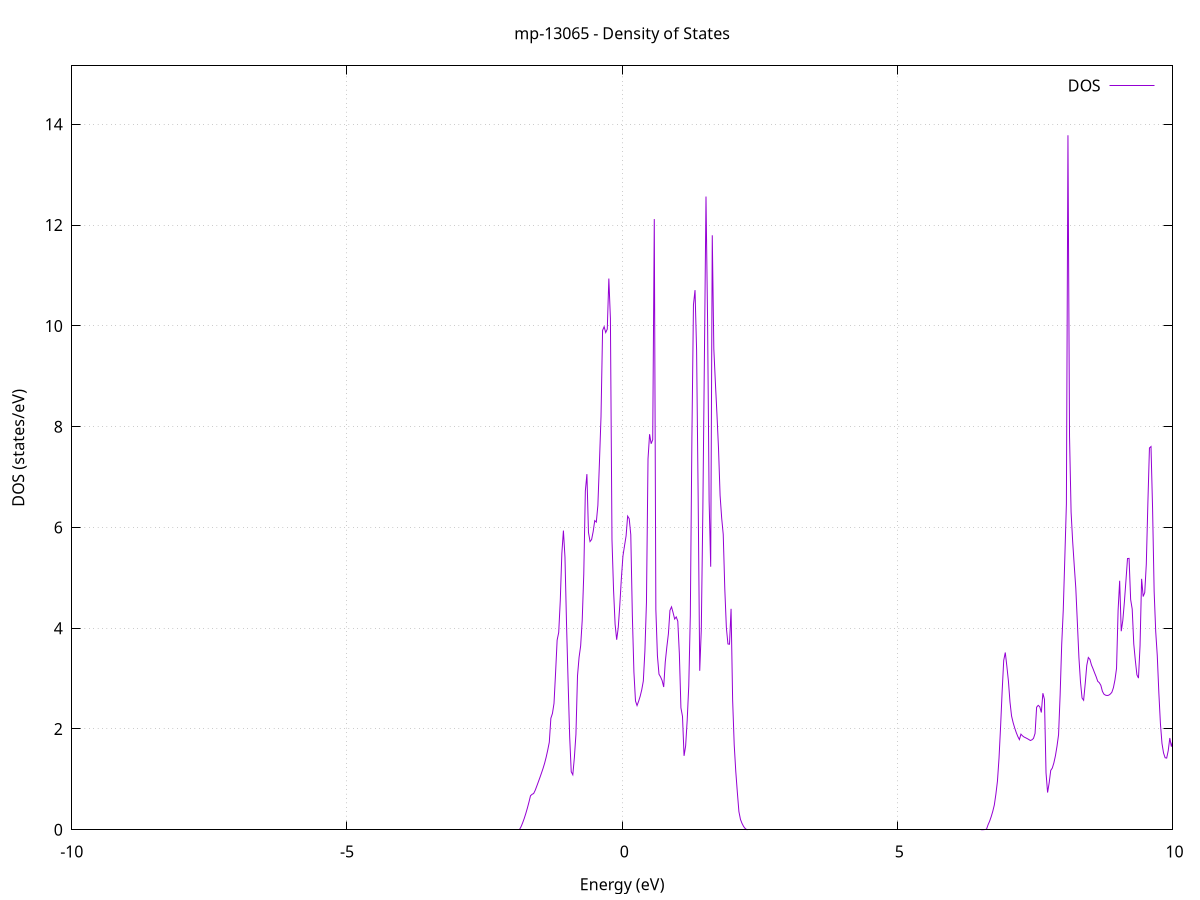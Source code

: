 set title 'mp-13065 - Density of States'
set xlabel 'Energy (eV)'
set ylabel 'DOS (states/eV)'
set grid
set xrange [-10:10]
set yrange [0:15.160]
set xzeroaxis lt -1
set terminal png size 800,600
set output 'mp-13065_dos_gnuplot.png'
plot '-' using 1:2 with lines title 'DOS'
-22.478000 0.000000
-22.449600 0.000000
-22.421100 0.000000
-22.392600 0.000000
-22.364200 0.000000
-22.335700 0.000000
-22.307200 0.000000
-22.278700 0.000000
-22.250300 0.000000
-22.221800 0.000000
-22.193300 0.000000
-22.164900 0.000000
-22.136400 0.000000
-22.107900 0.000000
-22.079400 0.000000
-22.051000 0.000000
-22.022500 0.000000
-21.994000 0.000000
-21.965600 0.000000
-21.937100 0.000000
-21.908600 0.000000
-21.880100 0.000000
-21.851700 0.000000
-21.823200 0.000000
-21.794700 0.000000
-21.766300 0.000000
-21.737800 0.000000
-21.709300 0.000000
-21.680800 0.000000
-21.652400 0.000000
-21.623900 0.000000
-21.595400 0.000000
-21.566900 0.000000
-21.538500 0.000000
-21.510000 0.000000
-21.481500 0.000000
-21.453100 0.000000
-21.424600 0.000000
-21.396100 0.000000
-21.367600 0.000000
-21.339200 0.000000
-21.310700 0.000000
-21.282200 0.000000
-21.253800 0.000000
-21.225300 0.000000
-21.196800 0.000000
-21.168300 0.000000
-21.139900 0.000000
-21.111400 0.000000
-21.082900 0.000000
-21.054500 0.000000
-21.026000 0.000000
-20.997500 0.000000
-20.969000 0.000000
-20.940600 0.000000
-20.912100 0.000000
-20.883600 0.000000
-20.855200 0.000000
-20.826700 0.000000
-20.798200 0.000000
-20.769700 0.000000
-20.741300 0.000000
-20.712800 0.000000
-20.684300 0.000000
-20.655900 0.000000
-20.627400 0.000000
-20.598900 0.000000
-20.570400 0.000000
-20.542000 0.000000
-20.513500 0.000000
-20.485000 0.000000
-20.456600 0.000000
-20.428100 0.000000
-20.399600 0.000000
-20.371100 0.000000
-20.342700 0.000000
-20.314200 0.000000
-20.285700 0.000000
-20.257300 0.000000
-20.228800 0.000000
-20.200300 0.000000
-20.171800 0.000000
-20.143400 0.000000
-20.114900 0.000000
-20.086400 0.000000
-20.057900 0.000000
-20.029500 0.000000
-20.001000 0.000000
-19.972500 0.000000
-19.944100 0.000000
-19.915600 0.000000
-19.887100 0.076700
-19.858600 1.357900
-19.830200 3.251600
-19.801700 5.046700
-19.773200 9.384500
-19.744800 8.443900
-19.716300 13.003800
-19.687800 17.713800
-19.659300 20.458400
-19.630900 21.166600
-19.602400 7.049700
-19.573900 5.485500
-19.545500 4.462800
-19.517000 4.366200
-19.488500 2.361000
-19.460000 1.940500
-19.431600 1.820100
-19.403100 1.753800
-19.374600 1.688100
-19.346200 1.629100
-19.317700 1.574100
-19.289200 1.511900
-19.260700 1.426300
-19.232300 1.332400
-19.203800 4.042200
-19.175300 7.085100
-19.146900 9.823300
-19.118400 9.847100
-19.089900 9.120000
-19.061400 7.529200
-19.033000 15.327100
-19.004500 19.263100
-18.976000 17.836500
-18.947600 17.184100
-18.919100 27.493400
-18.890600 31.889800
-18.862100 39.386900
-18.833700 29.338200
-18.805200 23.966800
-18.776700 14.296600
-18.748300 9.713300
-18.719800 3.642100
-18.691300 0.000000
-18.662800 0.000000
-18.634400 0.000000
-18.605900 0.000000
-18.577400 0.000000
-18.548900 0.000000
-18.520500 0.000000
-18.492000 0.000000
-18.463500 0.000000
-18.435100 0.000000
-18.406600 0.000000
-18.378100 0.000000
-18.349600 0.000000
-18.321200 0.000000
-18.292700 0.000000
-18.264200 0.000000
-18.235800 0.000000
-18.207300 0.000000
-18.178800 0.000000
-18.150300 0.000000
-18.121900 0.000000
-18.093400 0.000000
-18.064900 0.000000
-18.036500 0.000000
-18.008000 0.000000
-17.979500 0.000000
-17.951000 0.000000
-17.922600 0.000000
-17.894100 0.000000
-17.865600 0.000000
-17.837200 0.000000
-17.808700 0.000000
-17.780200 0.000000
-17.751700 0.000000
-17.723300 0.000000
-17.694800 0.000000
-17.666300 0.000000
-17.637900 0.000000
-17.609400 0.000000
-17.580900 0.000000
-17.552400 0.000000
-17.524000 0.000000
-17.495500 0.000000
-17.467000 0.000000
-17.438600 0.000000
-17.410100 0.000000
-17.381600 0.000000
-17.353100 0.000000
-17.324700 0.000000
-17.296200 0.000000
-17.267700 0.000000
-17.239300 0.000000
-17.210800 0.000000
-17.182300 0.000000
-17.153800 0.000000
-17.125400 0.000000
-17.096900 0.000000
-17.068400 0.000000
-17.040000 0.000000
-17.011500 0.000000
-16.983000 0.000000
-16.954500 0.000000
-16.926100 0.000000
-16.897600 0.000000
-16.869100 0.000000
-16.840600 0.000000
-16.812200 0.000000
-16.783700 0.000000
-16.755200 0.000000
-16.726800 0.000000
-16.698300 0.000000
-16.669800 0.000000
-16.641300 0.000000
-16.612900 0.000000
-16.584400 0.000000
-16.555900 0.000000
-16.527500 0.000000
-16.499000 0.000000
-16.470500 0.000000
-16.442000 0.000000
-16.413600 0.000000
-16.385100 0.000000
-16.356600 0.000000
-16.328200 0.000000
-16.299700 0.000000
-16.271200 0.000000
-16.242700 0.000000
-16.214300 0.000000
-16.185800 0.000000
-16.157300 0.000000
-16.128900 0.000000
-16.100400 0.000000
-16.071900 0.000000
-16.043400 0.000000
-16.015000 0.000000
-15.986500 0.000000
-15.958000 0.000000
-15.929600 0.000000
-15.901100 0.000000
-15.872600 0.000000
-15.844100 0.000000
-15.815700 0.000000
-15.787200 0.000000
-15.758700 0.000000
-15.730300 0.000000
-15.701800 0.000000
-15.673300 0.000000
-15.644800 0.000000
-15.616400 0.000000
-15.587900 0.000000
-15.559400 0.000000
-15.531000 0.000000
-15.502500 0.000000
-15.474000 0.000000
-15.445500 0.000000
-15.417100 0.000000
-15.388600 0.000000
-15.360100 0.000000
-15.331600 0.000000
-15.303200 0.000000
-15.274700 0.000000
-15.246200 0.000000
-15.217800 0.000000
-15.189300 0.000000
-15.160800 0.000000
-15.132300 0.000000
-15.103900 0.000000
-15.075400 0.000000
-15.046900 0.000000
-15.018500 0.000000
-14.990000 0.000000
-14.961500 0.000000
-14.933000 0.000000
-14.904600 0.000000
-14.876100 0.000000
-14.847600 0.000000
-14.819200 0.000000
-14.790700 0.000000
-14.762200 0.000000
-14.733700 0.000000
-14.705300 0.000000
-14.676800 0.000000
-14.648300 0.000000
-14.619900 0.000000
-14.591400 0.000000
-14.562900 0.000000
-14.534400 0.000000
-14.506000 0.000000
-14.477500 0.000000
-14.449000 0.000000
-14.420600 0.000000
-14.392100 0.000000
-14.363600 0.000000
-14.335100 0.000000
-14.306700 0.004100
-14.278200 0.017100
-14.249700 0.038800
-14.221300 0.069400
-14.192800 0.108500
-14.164300 0.154400
-14.135800 0.207000
-14.107400 0.266300
-14.078900 0.312300
-14.050400 0.339500
-14.022000 0.363700
-13.993500 0.384900
-13.965000 0.435000
-13.936500 0.496900
-13.908100 0.553600
-13.879600 0.605300
-13.851100 0.651800
-13.822700 0.693300
-13.794200 0.729700
-13.765700 0.727200
-13.737200 1.027700
-13.708800 1.361300
-13.680300 1.700500
-13.651800 2.046400
-13.623300 1.835400
-13.594900 1.978100
-13.566400 2.160100
-13.537900 2.420900
-13.509500 3.307600
-13.481000 4.610800
-13.452500 5.480600
-13.424000 6.206500
-13.395600 6.693100
-13.367100 6.785900
-13.338600 6.796600
-13.310200 6.633900
-13.281700 5.886500
-13.253200 5.485300
-13.224700 5.148700
-13.196300 4.873900
-13.167800 5.323600
-13.139300 6.638700
-13.110900 6.595400
-13.082400 4.852500
-13.053900 5.890700
-13.025400 7.769100
-12.997000 7.897600
-12.968500 7.976700
-12.940000 8.763500
-12.911600 6.046900
-12.883100 6.549600
-12.854600 7.407200
-12.826100 7.203900
-12.797700 5.878900
-12.769200 5.196900
-12.740700 4.666900
-12.712300 4.149800
-12.683800 3.418900
-12.655300 2.926900
-12.626800 1.825400
-12.598400 0.902000
-12.569900 0.339300
-12.541400 0.000000
-12.513000 0.000000
-12.484500 0.000000
-12.456000 0.000000
-12.427500 0.000000
-12.399100 0.000000
-12.370600 0.000000
-12.342100 0.000000
-12.313700 0.000000
-12.285200 0.000000
-12.256700 0.000000
-12.228200 0.000000
-12.199800 0.000000
-12.171300 0.000000
-12.142800 0.000000
-12.114300 0.000000
-12.085900 0.000000
-12.057400 0.000000
-12.028900 0.000000
-12.000500 0.000000
-11.972000 0.000000
-11.943500 0.000000
-11.915000 0.000000
-11.886600 0.000000
-11.858100 0.000000
-11.829600 0.000000
-11.801200 0.000000
-11.772700 0.000000
-11.744200 0.000000
-11.715700 0.000000
-11.687300 0.000000
-11.658800 0.000000
-11.630300 0.000000
-11.601900 0.000000
-11.573400 0.000000
-11.544900 0.000000
-11.516400 0.000000
-11.488000 0.000000
-11.459500 0.000000
-11.431000 0.000000
-11.402600 0.000000
-11.374100 0.000000
-11.345600 0.000000
-11.317100 0.000000
-11.288700 0.000000
-11.260200 0.000000
-11.231700 0.000000
-11.203300 0.000000
-11.174800 0.000000
-11.146300 0.000000
-11.117800 0.000000
-11.089400 0.000000
-11.060900 0.000000
-11.032400 0.000000
-11.004000 0.000000
-10.975500 0.000000
-10.947000 0.000000
-10.918500 0.000000
-10.890100 0.000000
-10.861600 0.000000
-10.833100 0.000000
-10.804700 0.000000
-10.776200 0.000000
-10.747700 0.000000
-10.719200 0.000000
-10.690800 0.000000
-10.662300 0.000000
-10.633800 0.000000
-10.605300 0.000000
-10.576900 0.000000
-10.548400 0.000000
-10.519900 0.000000
-10.491500 0.000000
-10.463000 0.000000
-10.434500 0.000000
-10.406000 0.000000
-10.377600 0.000000
-10.349100 0.000000
-10.320600 0.000000
-10.292200 0.000000
-10.263700 0.000000
-10.235200 0.000000
-10.206700 0.000000
-10.178300 0.000000
-10.149800 0.000000
-10.121300 0.000000
-10.092900 0.000000
-10.064400 0.000000
-10.035900 0.000000
-10.007400 0.000000
-9.979000 0.000000
-9.950500 0.000000
-9.922000 0.000000
-9.893600 0.000000
-9.865100 0.000000
-9.836600 0.000000
-9.808100 0.000000
-9.779700 0.000000
-9.751200 0.000000
-9.722700 0.000000
-9.694300 0.000000
-9.665800 0.000000
-9.637300 0.000000
-9.608800 0.000000
-9.580400 0.000000
-9.551900 0.000000
-9.523400 0.000000
-9.495000 0.000000
-9.466500 0.000000
-9.438000 0.000000
-9.409500 0.000000
-9.381100 0.000000
-9.352600 0.000000
-9.324100 0.000000
-9.295700 0.000000
-9.267200 0.000000
-9.238700 0.000000
-9.210200 0.000000
-9.181800 0.000000
-9.153300 0.000000
-9.124800 0.000000
-9.096400 0.000000
-9.067900 0.000000
-9.039400 0.000000
-9.010900 0.000000
-8.982500 0.000000
-8.954000 0.000000
-8.925500 0.000000
-8.897000 0.000000
-8.868600 0.000000
-8.840100 0.000000
-8.811600 0.000000
-8.783200 0.000000
-8.754700 0.000000
-8.726200 0.000000
-8.697700 0.000000
-8.669300 0.000000
-8.640800 0.000000
-8.612300 0.000000
-8.583900 0.000000
-8.555400 0.000000
-8.526900 0.000000
-8.498400 0.000000
-8.470000 0.000000
-8.441500 0.000000
-8.413000 0.000000
-8.384600 0.000000
-8.356100 0.000000
-8.327600 0.000000
-8.299100 0.000000
-8.270700 0.000000
-8.242200 0.000000
-8.213700 0.000000
-8.185300 0.000000
-8.156800 0.000000
-8.128300 0.000000
-8.099800 0.000000
-8.071400 0.000000
-8.042900 0.000000
-8.014400 0.000000
-7.986000 0.000000
-7.957500 0.000000
-7.929000 0.000000
-7.900500 0.000000
-7.872100 0.000000
-7.843600 0.000000
-7.815100 0.000000
-7.786700 0.000000
-7.758200 0.000000
-7.729700 0.000000
-7.701200 0.000000
-7.672800 0.000000
-7.644300 0.000000
-7.615800 0.000000
-7.587400 0.000000
-7.558900 0.000000
-7.530400 0.000000
-7.501900 0.000000
-7.473500 0.000000
-7.445000 0.000000
-7.416500 0.000000
-7.388000 0.000000
-7.359600 0.000000
-7.331100 0.000000
-7.302600 0.000000
-7.274200 0.000000
-7.245700 0.000000
-7.217200 0.000000
-7.188700 0.000000
-7.160300 0.000000
-7.131800 0.000000
-7.103300 0.000000
-7.074900 0.000000
-7.046400 0.000000
-7.017900 0.000000
-6.989400 0.000000
-6.961000 0.000000
-6.932500 0.000000
-6.904000 0.000000
-6.875600 0.000000
-6.847100 0.000000
-6.818600 0.000000
-6.790100 0.000000
-6.761700 0.000000
-6.733200 0.000000
-6.704700 0.000000
-6.676300 0.000000
-6.647800 0.000000
-6.619300 0.000000
-6.590800 0.000000
-6.562400 0.000000
-6.533900 0.000000
-6.505400 0.000000
-6.477000 0.000000
-6.448500 0.000000
-6.420000 0.000000
-6.391500 0.000000
-6.363100 0.000000
-6.334600 0.000000
-6.306100 0.000000
-6.277700 0.000000
-6.249200 0.000000
-6.220700 0.000000
-6.192200 0.000000
-6.163800 0.000000
-6.135300 0.000000
-6.106800 0.000000
-6.078400 0.000000
-6.049900 0.000000
-6.021400 0.000000
-5.992900 0.000000
-5.964500 0.000000
-5.936000 0.000000
-5.907500 0.000000
-5.879000 0.000000
-5.850600 0.000000
-5.822100 0.000000
-5.793600 0.000000
-5.765200 0.000000
-5.736700 0.000000
-5.708200 0.000000
-5.679700 0.000000
-5.651300 0.000000
-5.622800 0.000000
-5.594300 0.000000
-5.565900 0.000000
-5.537400 0.000000
-5.508900 0.000000
-5.480400 0.000000
-5.452000 0.000000
-5.423500 0.000000
-5.395000 0.000000
-5.366600 0.000000
-5.338100 0.000000
-5.309600 0.000000
-5.281100 0.000000
-5.252700 0.000000
-5.224200 0.000000
-5.195700 0.000000
-5.167300 0.000000
-5.138800 0.000000
-5.110300 0.000000
-5.081800 0.000000
-5.053400 0.000000
-5.024900 0.000000
-4.996400 0.000000
-4.968000 0.000000
-4.939500 0.000000
-4.911000 0.000000
-4.882500 0.000000
-4.854100 0.000000
-4.825600 0.000000
-4.797100 0.000000
-4.768700 0.000000
-4.740200 0.000000
-4.711700 0.000000
-4.683200 0.000000
-4.654800 0.000000
-4.626300 0.000000
-4.597800 0.000000
-4.569400 0.000000
-4.540900 0.000000
-4.512400 0.000000
-4.483900 0.000000
-4.455500 0.000000
-4.427000 0.000000
-4.398500 0.000000
-4.370100 0.000000
-4.341600 0.000000
-4.313100 0.000000
-4.284600 0.000000
-4.256200 0.000000
-4.227700 0.000000
-4.199200 0.000000
-4.170700 0.000000
-4.142300 0.000000
-4.113800 0.000000
-4.085300 0.000000
-4.056900 0.000000
-4.028400 0.000000
-3.999900 0.000000
-3.971400 0.000000
-3.943000 0.000000
-3.914500 0.000000
-3.886000 0.000000
-3.857600 0.000000
-3.829100 0.000000
-3.800600 0.000000
-3.772100 0.000000
-3.743700 0.000000
-3.715200 0.000000
-3.686700 0.000000
-3.658300 0.000000
-3.629800 0.000000
-3.601300 0.000000
-3.572800 0.000000
-3.544400 0.000000
-3.515900 0.000000
-3.487400 0.000000
-3.459000 0.000000
-3.430500 0.000000
-3.402000 0.000000
-3.373500 0.000000
-3.345100 0.000000
-3.316600 0.000000
-3.288100 0.000000
-3.259700 0.000000
-3.231200 0.000000
-3.202700 0.000000
-3.174200 0.000000
-3.145800 0.000000
-3.117300 0.000000
-3.088800 0.000000
-3.060400 0.000000
-3.031900 0.000000
-3.003400 0.000000
-2.974900 0.000000
-2.946500 0.000000
-2.918000 0.000000
-2.889500 0.000000
-2.861100 0.000000
-2.832600 0.000000
-2.804100 0.000000
-2.775600 0.000000
-2.747200 0.000000
-2.718700 0.000000
-2.690200 0.000000
-2.661700 0.000000
-2.633300 0.000000
-2.604800 0.000000
-2.576300 0.000000
-2.547900 0.000000
-2.519400 0.000000
-2.490900 0.000000
-2.462400 0.000000
-2.434000 0.000000
-2.405500 0.000000
-2.377000 0.000000
-2.348600 0.000000
-2.320100 0.000000
-2.291600 0.000000
-2.263100 0.000000
-2.234700 0.000000
-2.206200 0.000000
-2.177700 0.000000
-2.149300 0.000000
-2.120800 0.000000
-2.092300 0.000000
-2.063800 0.000000
-2.035400 0.000000
-2.006900 0.000000
-1.978400 0.000000
-1.950000 0.000000
-1.921500 0.000000
-1.893000 0.000000
-1.864500 0.000000
-1.836100 0.062900
-1.807600 0.138800
-1.779100 0.225200
-1.750700 0.322000
-1.722200 0.429300
-1.693700 0.547000
-1.665200 0.675200
-1.636800 0.703600
-1.608300 0.719000
-1.579800 0.783300
-1.551400 0.865500
-1.522900 0.949800
-1.494400 1.036300
-1.465900 1.125300
-1.437500 1.217000
-1.409000 1.319600
-1.380500 1.441000
-1.352100 1.581100
-1.323600 1.738600
-1.295100 2.213000
-1.266600 2.307700
-1.238200 2.507500
-1.209700 3.112200
-1.181200 3.764900
-1.152700 3.915400
-1.124300 4.544400
-1.095800 5.480500
-1.067300 5.938100
-1.038900 5.410800
-1.010400 4.079000
-0.981900 2.933700
-0.953400 1.845600
-0.925000 1.151600
-0.896500 1.091600
-0.868000 1.432400
-0.839600 1.894000
-0.811100 3.055100
-0.782600 3.422400
-0.754100 3.648600
-0.725700 4.152000
-0.697200 5.073100
-0.668700 6.722800
-0.640300 7.058100
-0.611800 5.903000
-0.583300 5.719700
-0.554800 5.760100
-0.526400 5.918400
-0.497900 6.135500
-0.469400 6.106500
-0.441000 6.438200
-0.412500 7.293400
-0.384000 8.199200
-0.355500 9.910800
-0.327100 9.983400
-0.298600 9.868100
-0.270100 9.936300
-0.241700 10.939200
-0.213200 10.146400
-0.184700 5.757100
-0.156200 4.761500
-0.127800 4.075200
-0.099300 3.771400
-0.070800 4.011100
-0.042400 4.461000
-0.013900 4.991200
0.014600 5.434100
0.043100 5.635300
0.071500 5.831100
0.100000 6.224200
0.128500 6.173100
0.156900 5.855800
0.185400 4.253500
0.213900 3.129200
0.242400 2.556300
0.270800 2.465200
0.299300 2.550300
0.327800 2.650300
0.356200 2.778700
0.384700 2.952600
0.413200 3.544000
0.441700 4.509500
0.470100 7.360000
0.498600 7.850100
0.527100 7.661200
0.555600 7.742400
0.584000 12.120200
0.612500 4.373100
0.641000 3.452500
0.669400 3.088000
0.697900 3.033700
0.726400 2.962100
0.754900 2.833300
0.783300 3.326500
0.811800 3.625900
0.840300 3.887200
0.868700 4.354200
0.897200 4.423800
0.925700 4.308200
0.954200 4.182400
0.982600 4.224000
1.011100 4.140100
1.039600 3.491800
1.068000 2.419800
1.096500 2.251100
1.125000 1.467400
1.153500 1.662300
1.181900 2.174900
1.210400 2.854000
1.238900 4.253100
1.267300 7.771200
1.295800 10.418700
1.324300 10.709700
1.352800 9.520000
1.381200 6.599200
1.409700 3.155300
1.438200 3.972400
1.466600 6.361600
1.495100 9.419700
1.523600 12.566700
1.552100 10.127200
1.580500 6.522200
1.609000 5.220300
1.637500 11.797800
1.665900 9.543300
1.694400 8.866900
1.722900 8.240200
1.751400 7.556200
1.779800 6.633800
1.808300 6.188000
1.836800 5.861500
1.865200 4.777500
1.893700 4.012900
1.922200 3.687800
1.950700 3.682600
1.979100 4.384700
2.007600 2.574000
2.036100 1.689100
2.064600 1.158400
2.093000 0.745300
2.121500 0.361200
2.150000 0.205200
2.178400 0.125700
2.206900 0.065600
2.235400 0.024900
2.263900 0.003500
2.292300 0.000000
2.320800 0.000000
2.349300 0.000000
2.377700 0.000000
2.406200 0.000000
2.434700 0.000000
2.463200 0.000000
2.491600 0.000000
2.520100 0.000000
2.548600 0.000000
2.577000 0.000000
2.605500 0.000000
2.634000 0.000000
2.662500 0.000000
2.690900 0.000000
2.719400 0.000000
2.747900 0.000000
2.776300 0.000000
2.804800 0.000000
2.833300 0.000000
2.861800 0.000000
2.890200 0.000000
2.918700 0.000000
2.947200 0.000000
2.975600 0.000000
3.004100 0.000000
3.032600 0.000000
3.061100 0.000000
3.089500 0.000000
3.118000 0.000000
3.146500 0.000000
3.174900 0.000000
3.203400 0.000000
3.231900 0.000000
3.260400 0.000000
3.288800 0.000000
3.317300 0.000000
3.345800 0.000000
3.374200 0.000000
3.402700 0.000000
3.431200 0.000000
3.459700 0.000000
3.488100 0.000000
3.516600 0.000000
3.545100 0.000000
3.573500 0.000000
3.602000 0.000000
3.630500 0.000000
3.659000 0.000000
3.687400 0.000000
3.715900 0.000000
3.744400 0.000000
3.772900 0.000000
3.801300 0.000000
3.829800 0.000000
3.858300 0.000000
3.886700 0.000000
3.915200 0.000000
3.943700 0.000000
3.972200 0.000000
4.000600 0.000000
4.029100 0.000000
4.057600 0.000000
4.086000 0.000000
4.114500 0.000000
4.143000 0.000000
4.171500 0.000000
4.199900 0.000000
4.228400 0.000000
4.256900 0.000000
4.285300 0.000000
4.313800 0.000000
4.342300 0.000000
4.370800 0.000000
4.399200 0.000000
4.427700 0.000000
4.456200 0.000000
4.484600 0.000000
4.513100 0.000000
4.541600 0.000000
4.570100 0.000000
4.598500 0.000000
4.627000 0.000000
4.655500 0.000000
4.683900 0.000000
4.712400 0.000000
4.740900 0.000000
4.769400 0.000000
4.797800 0.000000
4.826300 0.000000
4.854800 0.000000
4.883200 0.000000
4.911700 0.000000
4.940200 0.000000
4.968700 0.000000
4.997100 0.000000
5.025600 0.000000
5.054100 0.000000
5.082500 0.000000
5.111000 0.000000
5.139500 0.000000
5.168000 0.000000
5.196400 0.000000
5.224900 0.000000
5.253400 0.000000
5.281900 0.000000
5.310300 0.000000
5.338800 0.000000
5.367300 0.000000
5.395700 0.000000
5.424200 0.000000
5.452700 0.000000
5.481200 0.000000
5.509600 0.000000
5.538100 0.000000
5.566600 0.000000
5.595000 0.000000
5.623500 0.000000
5.652000 0.000000
5.680500 0.000000
5.708900 0.000000
5.737400 0.000000
5.765900 0.000000
5.794300 0.000000
5.822800 0.000000
5.851300 0.000000
5.879800 0.000000
5.908200 0.000000
5.936700 0.000000
5.965200 0.000000
5.993600 0.000000
6.022100 0.000000
6.050600 0.000000
6.079100 0.000000
6.107500 0.000000
6.136000 0.000000
6.164500 0.000000
6.192900 0.000000
6.221400 0.000000
6.249900 0.000000
6.278400 0.000000
6.306800 0.000000
6.335300 0.000000
6.363800 0.000000
6.392200 0.000000
6.420700 0.000000
6.449200 0.000000
6.477700 0.000000
6.506100 0.000000
6.534600 0.000100
6.563100 0.001700
6.591500 0.004900
6.620000 0.009800
6.648500 0.098400
6.677000 0.170100
6.705400 0.258600
6.733900 0.364200
6.762400 0.491600
6.790900 0.705500
6.819300 0.965400
6.847800 1.421900
6.876300 2.042600
6.904700 2.748600
6.933200 3.361400
6.961700 3.518000
6.990200 3.245800
7.018600 2.951400
7.047100 2.537400
7.075600 2.258300
7.104000 2.127300
7.132500 2.021500
7.161000 1.929400
7.189500 1.851100
7.217900 1.789800
7.246400 1.897800
7.274900 1.864000
7.303300 1.840800
7.331800 1.825500
7.360300 1.809400
7.388800 1.791500
7.417200 1.771700
7.445700 1.785100
7.474200 1.813100
7.502600 1.912200
7.531100 2.432200
7.559600 2.469300
7.588100 2.442300
7.616500 2.327600
7.645000 2.710100
7.673500 2.588800
7.701900 1.130400
7.730400 0.739000
7.758900 0.930600
7.787400 1.178300
7.815800 1.224300
7.844300 1.326400
7.872800 1.468600
7.901200 1.656400
7.929700 1.886300
7.958200 2.673700
7.986700 3.673300
8.015100 4.358300
8.043600 5.400100
8.072100 6.467600
8.100500 13.782200
8.129000 7.811300
8.157500 6.302900
8.186000 5.721600
8.214400 5.248400
8.242900 4.796700
8.271400 4.110800
8.299800 3.415500
8.328300 2.929900
8.356800 2.614100
8.385300 2.570300
8.413700 2.895900
8.442200 3.262200
8.470700 3.419000
8.499200 3.381700
8.527600 3.270600
8.556100 3.195200
8.584600 3.114100
8.613000 3.036600
8.641500 2.946400
8.670000 2.919100
8.698500 2.865000
8.726900 2.746000
8.755400 2.690200
8.783900 2.670800
8.812300 2.664500
8.840800 2.670400
8.869300 2.692600
8.897800 2.727800
8.926200 2.818800
8.954700 2.975300
8.983200 3.203100
9.011600 4.357400
9.040100 4.942400
9.068600 3.940400
9.097100 4.153400
9.125500 4.514900
9.154000 4.940200
9.182500 5.383200
9.210900 5.385900
9.239400 4.570500
9.267900 4.379700
9.296400 3.686400
9.324800 3.360100
9.353300 3.075500
9.381800 3.009900
9.410200 3.649300
9.438700 4.980500
9.467200 4.628700
9.495700 4.707700
9.524100 5.273200
9.552600 6.480600
9.581100 7.577300
9.609500 7.605200
9.638000 6.379400
9.666500 4.730300
9.695000 3.933200
9.723400 3.456600
9.751900 2.718600
9.780400 2.109500
9.808800 1.715400
9.837300 1.524600
9.865800 1.429300
9.894300 1.422800
9.922700 1.571600
9.951200 1.821100
9.979700 1.650300
10.008200 1.786200
10.036600 1.715400
10.065100 1.459100
10.093600 1.506900
10.122000 1.732600
10.150500 2.080300
10.179000 2.612300
10.207500 3.251800
10.235900 3.593600
10.264400 3.921000
10.292900 4.154700
10.321300 3.649000
10.349800 3.255200
10.378300 2.927400
10.406800 2.649300
10.435200 2.422600
10.463700 2.269600
10.492200 2.165400
10.520600 2.056900
10.549100 1.993800
10.577600 2.411400
10.606100 2.286800
10.634500 2.201200
10.663000 2.110400
10.691500 2.444000
10.719900 2.875000
10.748400 3.749400
10.776900 4.943500
10.805400 6.260400
10.833800 7.378000
10.862300 7.197600
10.890800 6.536800
10.919200 5.996600
10.947700 5.084600
10.976200 4.802000
11.004700 4.427000
11.033100 2.689400
11.061600 1.431900
11.090100 0.877700
11.118500 0.110300
11.147000 0.040700
11.175500 0.005400
11.204000 0.000000
11.232400 0.026400
11.260900 0.229100
11.289400 0.588200
11.317800 1.092500
11.346300 2.057700
11.374800 3.887500
11.403300 3.716500
11.431700 5.285700
11.460200 7.163500
11.488700 8.129100
11.517200 7.632500
11.545600 5.209600
11.574100 4.196000
11.602600 4.065900
11.631000 4.728700
11.659500 5.692600
11.688000 6.807600
11.716500 6.809400
11.744900 6.128400
11.773400 5.811300
11.801900 5.436400
11.830300 4.723300
11.858800 4.661300
11.887300 4.750800
11.915800 5.672500
11.944200 5.754400
11.972700 4.723000
12.001200 3.873900
12.029600 3.186400
12.058100 2.798000
12.086600 2.442300
12.115100 2.233200
12.143500 1.704400
12.172000 1.872100
12.200500 2.212700
12.228900 2.692400
12.257400 3.331900
12.285900 4.982200
12.314400 5.752300
12.342800 7.619100
12.371300 6.632600
12.399800 6.485100
12.428200 7.120700
12.456700 6.839600
12.485200 6.793400
12.513700 2.398100
12.542100 1.648700
12.570600 1.092200
12.599100 0.714500
12.627500 0.444400
12.656000 0.232100
12.684500 0.107100
12.713000 0.084700
12.741400 0.146600
12.769900 0.273100
12.798400 0.608700
12.826800 1.206000
12.855300 1.865100
12.883800 2.551500
12.912300 2.747400
12.940700 3.023900
12.969200 3.420100
12.997700 4.272300
13.026100 3.959400
13.054600 3.557000
13.083100 3.081900
13.111600 2.780500
13.140000 2.596400
13.168500 2.414800
13.197000 2.249000
13.225500 2.131600
13.253900 2.105700
13.282400 2.739200
13.310900 3.074500
13.339300 2.608800
13.367800 2.318900
13.396300 2.180000
13.424800 2.080300
13.453200 1.977600
13.481700 1.870100
13.510200 1.581100
13.538600 1.529300
13.567100 1.508200
13.595600 1.487100
13.624100 1.467200
13.652500 1.451100
13.681000 1.445100
13.709500 1.462800
13.737900 1.502700
13.766400 1.563700
13.794900 1.568400
13.823400 1.527000
13.851800 1.443500
13.880300 1.372000
13.908800 1.313700
13.937200 1.268600
13.965700 1.236500
13.994200 1.217400
14.022700 1.210800
14.051100 1.209800
14.079600 1.207700
14.108100 1.206800
14.136500 1.200800
14.165000 1.194600
14.193500 1.188200
14.222000 1.181800
14.250400 1.142300
14.278900 1.132300
14.307400 1.122800
14.335800 1.114600
14.364300 1.108900
14.392800 1.105800
14.421300 1.105300
14.449700 1.104400
14.478200 1.092000
14.506700 1.085700
14.535100 1.088300
14.563600 1.094200
14.592100 1.100500
14.620600 1.107200
14.649000 1.115700
14.677500 1.125900
14.706000 1.034400
14.734500 1.055900
14.762900 1.081000
14.791400 1.152100
14.819900 1.282000
14.848300 1.470700
14.876800 1.713200
14.905300 2.023200
14.933800 2.090200
14.962200 2.237900
14.990700 2.348200
15.019200 2.641300
15.047600 3.019400
15.076100 4.546700
15.104600 3.073600
15.133100 2.933000
15.161500 2.931700
15.190000 2.909000
15.218500 2.827400
15.246900 2.704800
15.275400 2.579700
15.303900 2.453300
15.332400 2.327200
15.360800 2.234000
15.389300 2.161400
15.417800 2.120400
15.446200 2.192200
15.474700 2.201900
15.503200 2.259000
15.531700 2.357700
15.560100 2.491400
15.588600 3.097300
15.617100 2.518400
15.645500 2.269200
15.674000 1.742400
15.702500 1.677100
15.731000 1.643200
15.759400 1.655700
15.787900 1.601600
15.816400 1.508300
15.844800 1.369500
15.873300 1.134300
15.901800 0.912300
15.930300 0.708700
15.958700 0.493500
15.987200 0.271900
16.015700 0.209500
16.044100 0.190200
16.072600 0.187800
16.101100 0.196400
16.129600 0.216000
16.158000 0.246700
16.186500 0.286600
16.215000 0.319500
16.243500 0.341500
16.271900 0.362800
16.300400 0.383500
16.328900 0.403700
16.357300 0.423300
16.385800 0.442300
16.414300 0.460800
16.442800 0.478800
16.471200 0.496200
16.499700 0.513300
16.528200 0.531200
16.556600 0.550100
16.585100 0.570000
16.613600 0.590900
16.642100 0.770100
16.670500 0.856700
16.699000 0.935000
16.727500 1.005000
16.755900 1.066700
16.784400 1.120100
16.812900 1.165200
16.841400 1.202000
16.869800 1.233200
16.898300 1.244100
16.926800 1.240400
16.955200 1.236900
16.983700 1.233300
17.012200 1.230100
17.040700 1.225600
17.069100 1.239400
17.097600 1.246600
17.126100 1.247200
17.154500 1.241100
17.183000 1.236500
17.211500 1.242500
17.240000 1.265500
17.268400 1.297900
17.296900 1.336400
17.325400 1.380900
17.353800 1.431300
17.382300 1.678100
17.410800 1.757500
17.439300 1.850000
17.467700 1.867400
17.496200 1.805400
17.524700 2.215900
17.553100 2.080500
17.581600 1.937300
17.610100 1.925900
17.638600 1.960300
17.667000 2.015500
17.695500 2.068500
17.724000 2.116400
17.752400 2.147500
17.780900 2.198600
17.809400 2.267100
17.837900 2.332100
17.866300 2.380200
17.894800 2.411200
17.923300 2.435700
17.951800 2.480000
17.980200 2.556700
18.008700 2.678600
18.037200 2.827100
18.065600 2.666200
18.094100 2.615100
18.122600 2.594700
18.151100 2.573300
18.179500 2.552400
18.208000 2.603500
18.236500 2.664300
18.264900 2.733400
18.293400 2.813900
18.321900 3.021500
18.350400 2.766400
18.378800 2.622900
18.407300 2.388100
18.435800 2.233200
18.464200 2.213000
18.492700 2.200100
18.521200 2.192500
18.549700 2.188400
18.578100 2.190800
18.606600 2.198400
18.635100 2.209200
18.663500 2.117600
18.692000 2.010400
18.720500 2.010100
18.749000 2.053600
18.777400 2.270300
18.805900 2.389100
18.834400 2.461000
18.862800 2.517100
18.891300 2.557400
18.919800 2.581500
18.948300 2.648200
18.976700 2.589800
19.005200 2.521000
19.033700 2.312600
19.062100 2.223900
19.090600 2.152400
19.119100 2.088600
19.147600 2.033700
19.176000 1.986000
19.204500 1.945400
19.233000 1.911800
19.261400 1.883300
19.289900 1.740500
19.318400 1.556700
19.346900 1.478500
19.375300 1.467800
19.403800 1.382200
19.432300 1.203700
19.460800 1.098000
19.489200 0.994800
19.517700 0.899100
19.546200 0.848200
19.574600 0.854200
19.603100 0.917700
19.631600 1.039500
19.660100 1.267200
19.688500 1.416700
19.717000 1.511100
19.745500 1.595300
19.773900 1.669400
19.802400 1.731600
19.830900 1.722500
19.859400 1.535100
19.887800 1.530400
19.916300 1.511400
19.944800 1.511800
19.973200 1.529200
20.001700 1.587000
20.030200 1.631300
20.058700 1.706500
20.087100 1.788000
20.115600 1.875900
20.144100 1.968800
20.172500 2.074200
20.201000 2.285800
20.229500 2.496100
20.258000 2.698500
20.286400 2.890700
20.314900 3.066700
20.343400 3.236400
20.371800 3.338900
20.400300 3.487400
20.428800 3.428400
20.457300 2.996700
20.485700 2.634300
20.514200 2.417100
20.542700 2.276200
20.571100 2.210800
20.599600 2.178600
20.628100 2.174900
20.656600 2.176000
20.685000 2.176900
20.713500 2.180400
20.742000 2.218700
20.770400 2.242500
20.798900 2.166000
20.827400 2.225600
20.855900 2.295900
20.884300 2.563200
20.912800 2.660800
20.941300 2.742000
20.969800 2.800100
20.998200 2.853400
21.026700 3.116500
21.055200 3.128600
21.083600 3.101200
21.112100 3.093000
21.140600 3.073200
21.169100 3.061700
21.197500 3.052200
21.226000 3.043000
21.254500 2.955900
21.282900 2.902800
21.311400 2.926200
21.339900 2.901000
21.368400 3.165000
21.396800 2.963700
21.425300 2.708500
21.453800 2.387100
21.482200 1.987100
21.510700 1.956800
21.539200 1.927600
21.567700 1.897800
21.596100 1.867400
21.624600 1.836400
21.653100 1.804800
21.681500 1.772700
21.710000 1.739600
21.738500 1.708700
21.767000 1.726400
21.795400 1.757400
21.823900 1.737200
21.852400 1.692700
21.880800 1.676100
21.909300 1.656000
21.937800 1.634500
21.966300 1.614900
21.994700 1.594800
22.023200 1.569500
22.051700 1.580400
22.080100 1.661300
22.108600 1.785100
22.137100 1.894100
22.165600 1.976100
22.194000 2.031100
22.222500 2.129500
22.251000 2.295900
22.279400 2.588800
22.307900 2.885400
22.336400 3.143200
22.364900 3.376600
22.393300 3.614500
22.421800 3.863800
22.450300 4.099400
22.478700 4.113500
22.507200 3.944600
22.535700 3.296300
22.564200 2.706100
22.592600 2.400000
22.621100 1.834200
22.649600 1.739000
22.678100 1.651200
22.706500 1.571800
22.735000 1.501500
22.763500 1.442800
22.791900 2.021600
22.820400 1.874300
22.848900 1.937000
22.877400 2.015500
22.905800 2.097700
22.934300 2.182600
22.962800 2.280900
22.991200 2.412200
23.019700 2.559700
23.048200 2.700600
23.076700 2.836400
23.105100 2.993300
23.133600 3.406100
23.162100 3.625600
23.190500 3.416000
23.219000 2.935000
23.247500 2.570100
23.276000 2.380500
23.304400 2.291900
23.332900 2.217100
23.361400 2.155700
23.389800 2.112500
23.418300 2.052900
23.446800 1.974700
23.475300 2.115700
23.503700 2.021200
23.532200 1.969200
23.560700 1.927900
23.589100 1.896600
23.617600 1.875300
23.646100 1.863600
23.674600 1.866800
23.703000 1.841600
23.731500 1.807300
23.760000 1.857600
23.788400 1.976600
23.816900 2.382800
23.845400 2.257400
23.873900 2.265800
23.902300 2.285800
23.930800 2.304000
23.959300 2.306700
23.987700 2.279500
24.016200 2.234800
24.044700 2.182800
24.073200 2.543800
24.101600 2.344800
24.130100 2.246500
24.158600 2.169800
24.187100 2.116500
24.215500 2.141000
24.244000 2.237900
24.272500 2.179300
24.300900 2.090800
24.329400 1.974100
24.357900 1.926600
24.386400 1.816100
24.414800 1.813800
24.443300 1.812300
24.471800 1.808900
24.500200 1.805400
24.528700 1.803900
24.557200 1.807300
24.585700 1.757500
24.614100 1.717500
24.642600 1.704000
24.671100 1.724900
24.699500 1.818700
24.728000 1.937500
24.756500 1.995200
24.785000 2.080400
24.813400 2.084700
24.841900 2.090900
24.870400 2.100100
24.898800 2.114400
24.927300 2.145900
24.955800 2.188100
24.984300 2.223400
25.012700 2.281300
25.041200 2.382900
25.069700 2.542100
25.098100 2.756500
25.126600 3.079100
25.155100 3.557000
25.183600 3.526500
25.212000 3.402700
25.240500 3.396500
25.269000 3.298000
25.297400 3.152500
25.325900 2.963000
25.354400 2.771400
25.382900 2.664900
25.411300 2.560500
25.439800 2.421300
25.468300 2.276300
25.496700 2.158600
25.525200 2.073200
25.553700 1.996400
25.582200 1.926300
25.610600 1.862500
25.639100 1.804800
25.667600 1.758800
25.696000 1.733800
25.724500 1.730100
25.753000 1.749900
25.781500 1.849200
25.809900 2.016200
25.838400 2.196900
25.866900 2.424800
25.895400 2.814100
25.923800 3.232900
25.952300 3.756000
25.980800 4.353600
26.009200 4.589600
26.037700 4.365000
26.066200 3.748500
26.094700 3.411700
26.123100 3.193600
26.151600 2.969500
26.180100 2.745500
26.208500 2.505700
26.237000 2.314700
26.265500 2.179100
26.294000 2.069700
26.322400 1.968000
26.350900 2.028400
26.379400 2.134000
26.407800 2.308500
26.436300 2.495600
26.464800 2.595000
26.493300 2.633000
26.521700 2.642800
26.550200 2.624700
26.578700 2.611800
26.607100 2.643300
26.635600 2.637200
26.664100 2.572100
26.692600 2.630500
26.721000 2.630400
26.749500 2.582400
26.778000 2.532000
26.806400 2.462400
26.834900 2.433200
26.863400 2.444300
26.891900 2.452500
26.920300 2.419800
26.948800 2.323500
26.977300 2.174700
27.005700 2.046800
27.034200 1.937200
27.062700 1.848200
27.091200 1.771700
27.119600 1.712800
27.148100 1.671200
27.176600 1.647400
27.205000 1.656000
27.233500 1.671500
27.262000 1.691700
27.290500 1.868400
27.318900 2.655700
27.347400 2.801200
27.375900 2.893100
27.404400 3.073500
27.432800 3.094900
27.461300 3.070100
27.489800 3.042600
27.518200 3.024600
27.546700 2.947400
27.575200 2.874100
27.603700 2.875100
27.632100 2.914400
27.660600 2.999200
27.689100 3.185800
27.717500 3.365700
27.746000 3.453800
27.774500 4.015700
27.803000 3.301400
27.831400 3.252200
27.859900 3.188800
27.888400 3.082700
27.916800 2.956700
27.945300 2.823500
27.973800 2.692700
28.002300 2.589800
28.030700 2.568800
28.059200 2.487700
28.087700 2.401700
28.116100 2.356900
28.144600 2.215200
28.173100 2.186200
28.201600 2.211400
28.230000 2.209400
28.258500 2.533900
28.287000 2.673800
28.315400 2.577900
28.343900 2.475800
28.372400 2.401000
28.400900 2.369200
28.429300 2.360300
28.457800 2.345900
28.486300 2.324900
28.514700 2.297200
28.543200 2.278100
28.571700 2.265100
28.600200 2.250500
28.628600 2.210500
28.657100 2.135900
28.685600 2.049300
28.714000 1.987600
28.742500 2.025500
28.771000 2.067200
28.799500 2.085200
28.827900 2.492300
28.856400 2.299700
28.884900 2.375400
28.913400 2.442900
28.941800 2.519500
28.970300 2.646700
28.998800 2.748900
29.027200 2.804500
29.055700 2.817900
29.084200 2.845000
29.112700 2.906700
29.141100 3.421300
29.169600 3.164500
29.198100 2.967100
29.226500 2.961400
29.255000 2.913600
29.283500 2.919200
29.312000 2.931600
29.340400 2.942700
29.368900 2.952700
29.397400 3.016900
29.425800 3.068400
29.454300 3.082500
29.482800 3.081000
29.511300 3.083600
29.539700 2.912200
29.568200 2.704600
29.596700 2.819200
29.625100 2.945300
29.653600 2.972800
29.682100 3.004300
29.710600 2.951700
29.739000 3.032900
29.767500 3.121600
29.796000 3.246400
29.824400 3.328800
29.852900 3.378300
29.881400 3.376400
29.909900 3.325900
29.938300 3.225600
29.966800 3.111100
29.995300 2.972400
30.023700 2.842500
30.052200 2.752000
30.080700 2.688800
30.109200 2.487900
30.137600 2.423400
30.166100 2.377100
30.194600 2.336300
30.223000 2.294300
30.251500 2.258800
30.280000 2.230400
30.308500 2.195900
30.336900 2.152000
30.365400 2.099100
30.393900 2.040500
30.422300 1.983200
30.450800 1.938400
30.479300 2.002700
30.507800 2.045100
30.536200 2.592100
30.564700 3.028100
30.593200 3.000400
30.621700 2.608200
30.650100 2.325400
30.678600 2.360700
30.707100 2.408700
30.735500 2.456200
30.764000 2.493800
30.792500 2.482300
30.821000 2.437400
30.849400 2.371600
30.877900 2.348700
30.906400 2.376700
30.934800 2.319100
30.963300 2.074700
30.991800 1.810600
31.020300 1.586400
31.048700 1.370600
31.077200 1.166700
31.105700 1.000100
31.134100 0.855300
31.162600 0.719900
31.191100 0.593800
31.219600 0.477000
31.248000 0.369600
31.276500 0.271500
31.305000 0.183500
31.333400 0.123100
31.361900 0.054400
31.390400 0.020800
31.418900 0.017300
31.447300 0.015200
31.475800 0.013300
31.504300 0.011500
31.532700 0.009800
31.561200 0.008200
31.589700 0.006800
31.618200 0.005500
31.646600 0.004400
31.675100 0.003400
31.703600 0.002500
31.732000 0.001700
31.760500 0.001100
31.789000 0.000600
31.817500 0.000300
31.845900 0.000100
31.874400 0.000000
31.902900 0.000000
31.931300 0.000000
31.959800 0.000000
31.988300 0.000000
32.016800 0.000000
32.045200 0.000000
32.073700 0.000000
32.102200 0.000000
32.130700 0.000000
32.159100 0.000000
32.187600 0.000000
32.216100 0.000000
32.244500 0.000000
32.273000 0.000000
32.301500 0.000000
32.330000 0.000000
32.358400 0.000000
32.386900 0.000000
32.415400 0.000000
32.443800 0.000000
32.472300 0.000000
32.500800 0.000000
32.529300 0.000000
32.557700 0.000000
32.586200 0.000000
32.614700 0.000000
32.643100 0.000000
32.671600 0.000000
32.700100 0.000000
32.728600 0.000000
32.757000 0.000000
32.785500 0.000000
32.814000 0.000000
32.842400 0.000000
32.870900 0.000000
32.899400 0.000000
32.927900 0.000000
32.956300 0.000000
32.984800 0.000000
33.013300 0.000000
33.041700 0.000000
33.070200 0.000000
33.098700 0.000000
33.127200 0.000000
33.155600 0.000000
33.184100 0.000000
33.212600 0.000000
33.241000 0.000000
33.269500 0.000000
33.298000 0.000000
33.326500 0.000000
33.354900 0.000000
33.383400 0.000000
33.411900 0.000000
33.440300 0.000000
33.468800 0.000000
33.497300 0.000000
33.525800 0.000000
33.554200 0.000000
33.582700 0.000000
33.611200 0.000000
33.639700 0.000000
33.668100 0.000000
33.696600 0.000000
33.725100 0.000000
33.753500 0.000000
33.782000 0.000000
33.810500 0.000000
33.839000 0.000000
33.867400 0.000000
33.895900 0.000000
33.924400 0.000000
33.952800 0.000000
33.981300 0.000000
34.009800 0.000000
34.038300 0.000000
34.066700 0.000000
34.095200 0.000000
34.123700 0.000000
34.152100 0.000000
34.180600 0.000000
34.209100 0.000000
34.237600 0.000000
34.266000 0.000000
34.294500 0.000000
34.323000 0.000000
34.351400 0.000000
34.379900 0.000000
34.408400 0.000000
34.436900 0.000000
34.465300 0.000000
e
